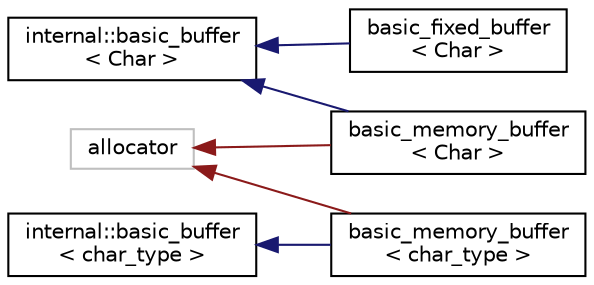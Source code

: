 digraph "Graphical Class Hierarchy"
{
  edge [fontname="Helvetica",fontsize="10",labelfontname="Helvetica",labelfontsize="10"];
  node [fontname="Helvetica",fontsize="10",shape=record];
  rankdir="LR";
  Node1 [label="allocator",height=0.2,width=0.4,color="grey75", fillcolor="white", style="filled"];
  Node1 -> Node2 [dir="back",color="firebrick4",fontsize="10",style="solid",fontname="Helvetica"];
  Node2 [label="basic_memory_buffer\l\< Char \>",height=0.2,width=0.4,color="black", fillcolor="white", style="filled",URL="$classbasic__memory__buffer.html"];
  Node1 -> Node3 [dir="back",color="firebrick4",fontsize="10",style="solid",fontname="Helvetica"];
  Node3 [label="basic_memory_buffer\l\< char_type \>",height=0.2,width=0.4,color="black", fillcolor="white", style="filled",URL="$classbasic__memory__buffer.html"];
  Node4 [label="internal::basic_buffer\l\< Char \>",height=0.2,width=0.4,color="black", fillcolor="white", style="filled",URL="$classinternal_1_1basic__buffer.html"];
  Node4 -> Node5 [dir="back",color="midnightblue",fontsize="10",style="solid",fontname="Helvetica"];
  Node5 [label="basic_fixed_buffer\l\< Char \>",height=0.2,width=0.4,color="black", fillcolor="white", style="filled",URL="$classbasic__fixed__buffer.html"];
  Node4 -> Node2 [dir="back",color="midnightblue",fontsize="10",style="solid",fontname="Helvetica"];
  Node6 [label="internal::basic_buffer\l\< char_type \>",height=0.2,width=0.4,color="black", fillcolor="white", style="filled",URL="$classinternal_1_1basic__buffer.html"];
  Node6 -> Node3 [dir="back",color="midnightblue",fontsize="10",style="solid",fontname="Helvetica"];
}
